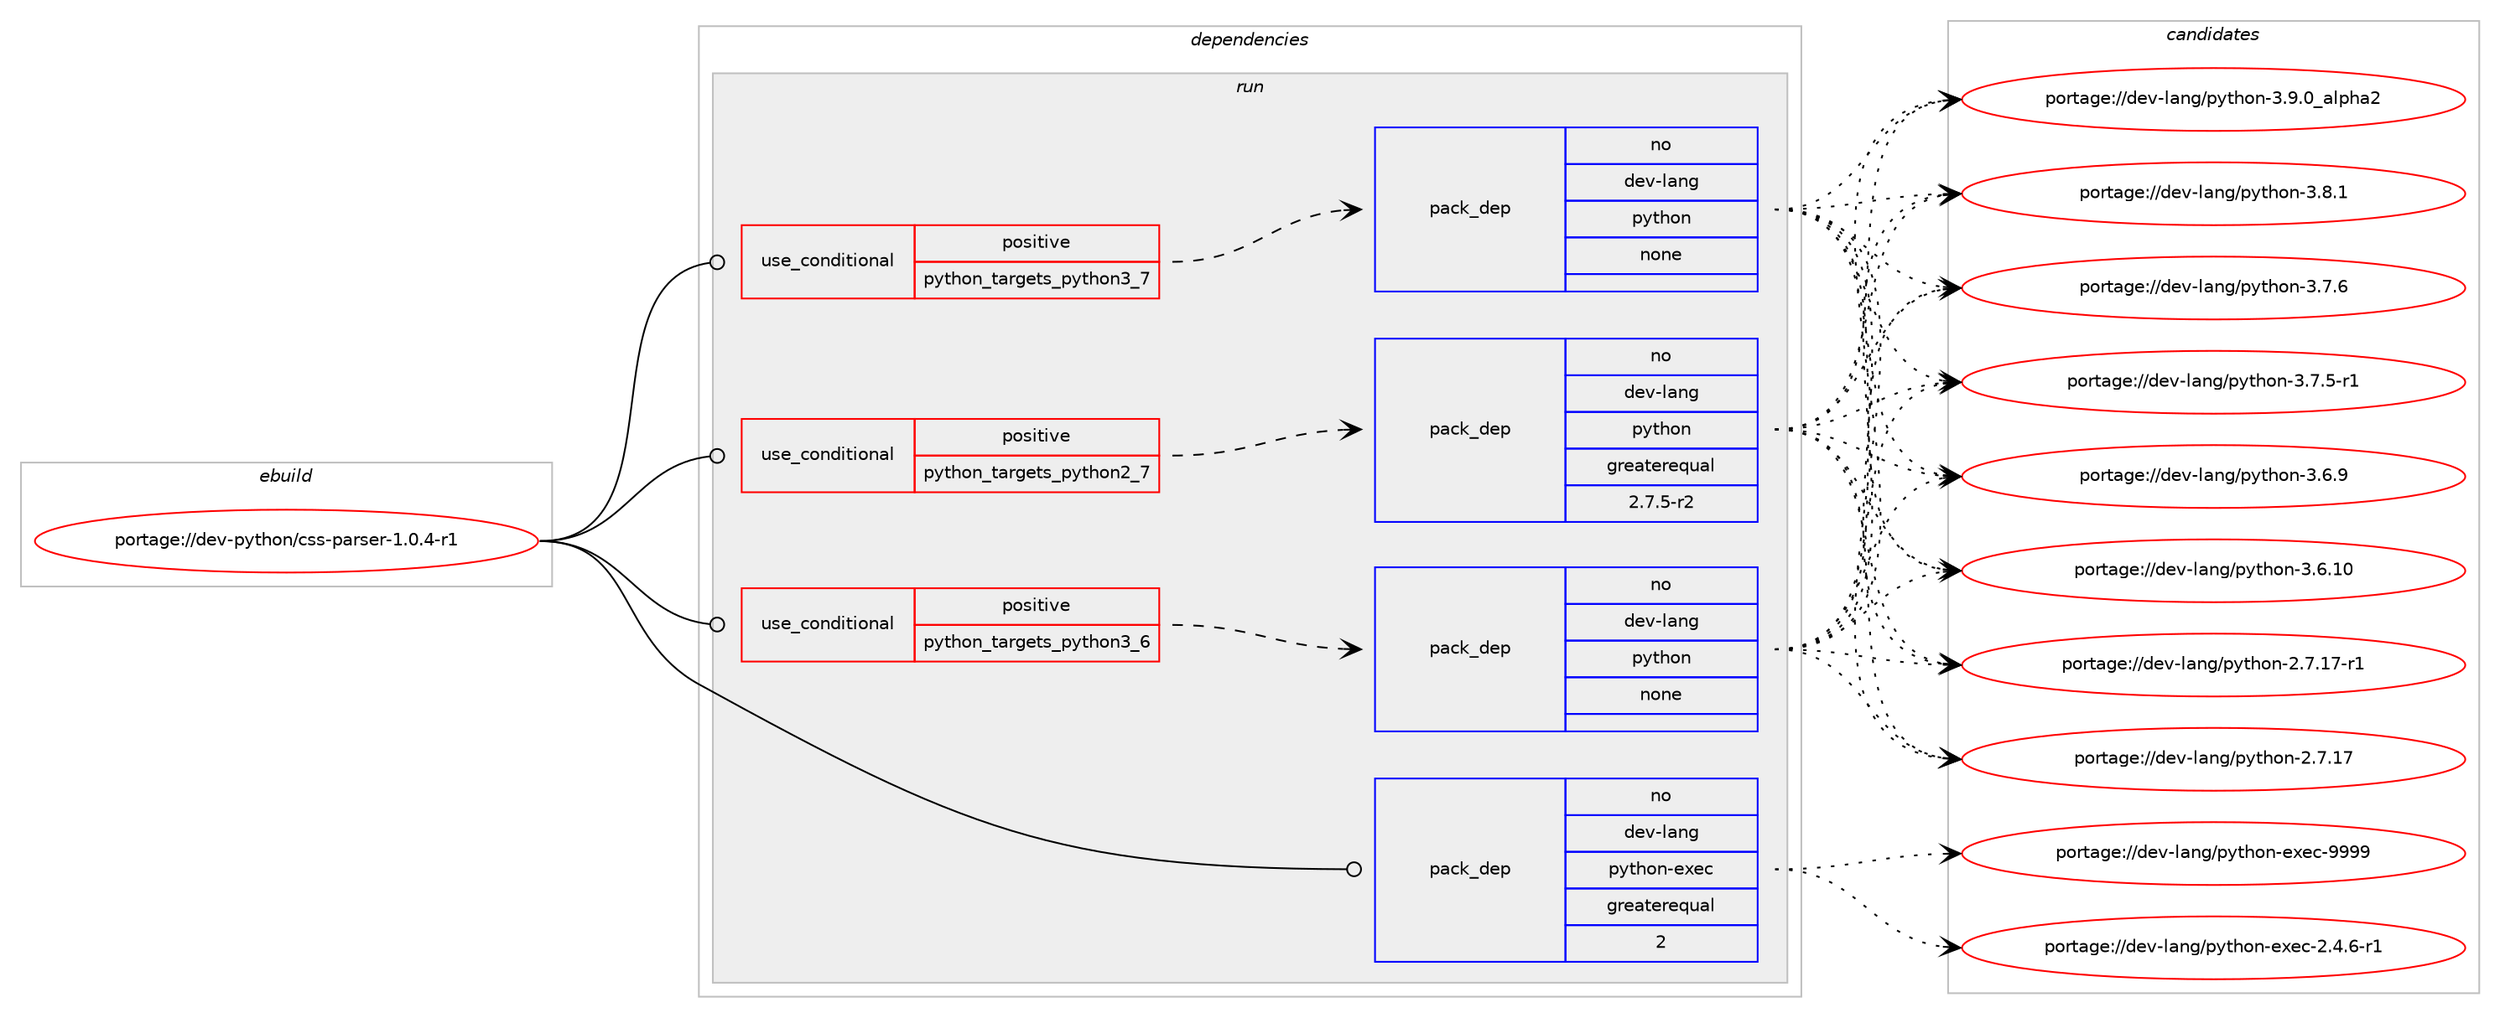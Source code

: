 digraph prolog {

# *************
# Graph options
# *************

newrank=true;
concentrate=true;
compound=true;
graph [rankdir=LR,fontname=Helvetica,fontsize=10,ranksep=1.5];#, ranksep=2.5, nodesep=0.2];
edge  [arrowhead=vee];
node  [fontname=Helvetica,fontsize=10];

# **********
# The ebuild
# **********

subgraph cluster_leftcol {
color=gray;
label=<<i>ebuild</i>>;
id [label="portage://dev-python/css-parser-1.0.4-r1", color=red, width=4, href="../dev-python/css-parser-1.0.4-r1.svg"];
}

# ****************
# The dependencies
# ****************

subgraph cluster_midcol {
color=gray;
label=<<i>dependencies</i>>;
subgraph cluster_compile {
fillcolor="#eeeeee";
style=filled;
label=<<i>compile</i>>;
}
subgraph cluster_compileandrun {
fillcolor="#eeeeee";
style=filled;
label=<<i>compile and run</i>>;
}
subgraph cluster_run {
fillcolor="#eeeeee";
style=filled;
label=<<i>run</i>>;
subgraph cond117251 {
dependency465564 [label=<<TABLE BORDER="0" CELLBORDER="1" CELLSPACING="0" CELLPADDING="4"><TR><TD ROWSPAN="3" CELLPADDING="10">use_conditional</TD></TR><TR><TD>positive</TD></TR><TR><TD>python_targets_python2_7</TD></TR></TABLE>>, shape=none, color=red];
subgraph pack343314 {
dependency465565 [label=<<TABLE BORDER="0" CELLBORDER="1" CELLSPACING="0" CELLPADDING="4" WIDTH="220"><TR><TD ROWSPAN="6" CELLPADDING="30">pack_dep</TD></TR><TR><TD WIDTH="110">no</TD></TR><TR><TD>dev-lang</TD></TR><TR><TD>python</TD></TR><TR><TD>greaterequal</TD></TR><TR><TD>2.7.5-r2</TD></TR></TABLE>>, shape=none, color=blue];
}
dependency465564:e -> dependency465565:w [weight=20,style="dashed",arrowhead="vee"];
}
id:e -> dependency465564:w [weight=20,style="solid",arrowhead="odot"];
subgraph cond117252 {
dependency465566 [label=<<TABLE BORDER="0" CELLBORDER="1" CELLSPACING="0" CELLPADDING="4"><TR><TD ROWSPAN="3" CELLPADDING="10">use_conditional</TD></TR><TR><TD>positive</TD></TR><TR><TD>python_targets_python3_6</TD></TR></TABLE>>, shape=none, color=red];
subgraph pack343315 {
dependency465567 [label=<<TABLE BORDER="0" CELLBORDER="1" CELLSPACING="0" CELLPADDING="4" WIDTH="220"><TR><TD ROWSPAN="6" CELLPADDING="30">pack_dep</TD></TR><TR><TD WIDTH="110">no</TD></TR><TR><TD>dev-lang</TD></TR><TR><TD>python</TD></TR><TR><TD>none</TD></TR><TR><TD></TD></TR></TABLE>>, shape=none, color=blue];
}
dependency465566:e -> dependency465567:w [weight=20,style="dashed",arrowhead="vee"];
}
id:e -> dependency465566:w [weight=20,style="solid",arrowhead="odot"];
subgraph cond117253 {
dependency465568 [label=<<TABLE BORDER="0" CELLBORDER="1" CELLSPACING="0" CELLPADDING="4"><TR><TD ROWSPAN="3" CELLPADDING="10">use_conditional</TD></TR><TR><TD>positive</TD></TR><TR><TD>python_targets_python3_7</TD></TR></TABLE>>, shape=none, color=red];
subgraph pack343316 {
dependency465569 [label=<<TABLE BORDER="0" CELLBORDER="1" CELLSPACING="0" CELLPADDING="4" WIDTH="220"><TR><TD ROWSPAN="6" CELLPADDING="30">pack_dep</TD></TR><TR><TD WIDTH="110">no</TD></TR><TR><TD>dev-lang</TD></TR><TR><TD>python</TD></TR><TR><TD>none</TD></TR><TR><TD></TD></TR></TABLE>>, shape=none, color=blue];
}
dependency465568:e -> dependency465569:w [weight=20,style="dashed",arrowhead="vee"];
}
id:e -> dependency465568:w [weight=20,style="solid",arrowhead="odot"];
subgraph pack343317 {
dependency465570 [label=<<TABLE BORDER="0" CELLBORDER="1" CELLSPACING="0" CELLPADDING="4" WIDTH="220"><TR><TD ROWSPAN="6" CELLPADDING="30">pack_dep</TD></TR><TR><TD WIDTH="110">no</TD></TR><TR><TD>dev-lang</TD></TR><TR><TD>python-exec</TD></TR><TR><TD>greaterequal</TD></TR><TR><TD>2</TD></TR></TABLE>>, shape=none, color=blue];
}
id:e -> dependency465570:w [weight=20,style="solid",arrowhead="odot"];
}
}

# **************
# The candidates
# **************

subgraph cluster_choices {
rank=same;
color=gray;
label=<<i>candidates</i>>;

subgraph choice343314 {
color=black;
nodesep=1;
choice10010111845108971101034711212111610411111045514657464895971081121049750 [label="portage://dev-lang/python-3.9.0_alpha2", color=red, width=4,href="../dev-lang/python-3.9.0_alpha2.svg"];
choice100101118451089711010347112121116104111110455146564649 [label="portage://dev-lang/python-3.8.1", color=red, width=4,href="../dev-lang/python-3.8.1.svg"];
choice100101118451089711010347112121116104111110455146554654 [label="portage://dev-lang/python-3.7.6", color=red, width=4,href="../dev-lang/python-3.7.6.svg"];
choice1001011184510897110103471121211161041111104551465546534511449 [label="portage://dev-lang/python-3.7.5-r1", color=red, width=4,href="../dev-lang/python-3.7.5-r1.svg"];
choice100101118451089711010347112121116104111110455146544657 [label="portage://dev-lang/python-3.6.9", color=red, width=4,href="../dev-lang/python-3.6.9.svg"];
choice10010111845108971101034711212111610411111045514654464948 [label="portage://dev-lang/python-3.6.10", color=red, width=4,href="../dev-lang/python-3.6.10.svg"];
choice100101118451089711010347112121116104111110455046554649554511449 [label="portage://dev-lang/python-2.7.17-r1", color=red, width=4,href="../dev-lang/python-2.7.17-r1.svg"];
choice10010111845108971101034711212111610411111045504655464955 [label="portage://dev-lang/python-2.7.17", color=red, width=4,href="../dev-lang/python-2.7.17.svg"];
dependency465565:e -> choice10010111845108971101034711212111610411111045514657464895971081121049750:w [style=dotted,weight="100"];
dependency465565:e -> choice100101118451089711010347112121116104111110455146564649:w [style=dotted,weight="100"];
dependency465565:e -> choice100101118451089711010347112121116104111110455146554654:w [style=dotted,weight="100"];
dependency465565:e -> choice1001011184510897110103471121211161041111104551465546534511449:w [style=dotted,weight="100"];
dependency465565:e -> choice100101118451089711010347112121116104111110455146544657:w [style=dotted,weight="100"];
dependency465565:e -> choice10010111845108971101034711212111610411111045514654464948:w [style=dotted,weight="100"];
dependency465565:e -> choice100101118451089711010347112121116104111110455046554649554511449:w [style=dotted,weight="100"];
dependency465565:e -> choice10010111845108971101034711212111610411111045504655464955:w [style=dotted,weight="100"];
}
subgraph choice343315 {
color=black;
nodesep=1;
choice10010111845108971101034711212111610411111045514657464895971081121049750 [label="portage://dev-lang/python-3.9.0_alpha2", color=red, width=4,href="../dev-lang/python-3.9.0_alpha2.svg"];
choice100101118451089711010347112121116104111110455146564649 [label="portage://dev-lang/python-3.8.1", color=red, width=4,href="../dev-lang/python-3.8.1.svg"];
choice100101118451089711010347112121116104111110455146554654 [label="portage://dev-lang/python-3.7.6", color=red, width=4,href="../dev-lang/python-3.7.6.svg"];
choice1001011184510897110103471121211161041111104551465546534511449 [label="portage://dev-lang/python-3.7.5-r1", color=red, width=4,href="../dev-lang/python-3.7.5-r1.svg"];
choice100101118451089711010347112121116104111110455146544657 [label="portage://dev-lang/python-3.6.9", color=red, width=4,href="../dev-lang/python-3.6.9.svg"];
choice10010111845108971101034711212111610411111045514654464948 [label="portage://dev-lang/python-3.6.10", color=red, width=4,href="../dev-lang/python-3.6.10.svg"];
choice100101118451089711010347112121116104111110455046554649554511449 [label="portage://dev-lang/python-2.7.17-r1", color=red, width=4,href="../dev-lang/python-2.7.17-r1.svg"];
choice10010111845108971101034711212111610411111045504655464955 [label="portage://dev-lang/python-2.7.17", color=red, width=4,href="../dev-lang/python-2.7.17.svg"];
dependency465567:e -> choice10010111845108971101034711212111610411111045514657464895971081121049750:w [style=dotted,weight="100"];
dependency465567:e -> choice100101118451089711010347112121116104111110455146564649:w [style=dotted,weight="100"];
dependency465567:e -> choice100101118451089711010347112121116104111110455146554654:w [style=dotted,weight="100"];
dependency465567:e -> choice1001011184510897110103471121211161041111104551465546534511449:w [style=dotted,weight="100"];
dependency465567:e -> choice100101118451089711010347112121116104111110455146544657:w [style=dotted,weight="100"];
dependency465567:e -> choice10010111845108971101034711212111610411111045514654464948:w [style=dotted,weight="100"];
dependency465567:e -> choice100101118451089711010347112121116104111110455046554649554511449:w [style=dotted,weight="100"];
dependency465567:e -> choice10010111845108971101034711212111610411111045504655464955:w [style=dotted,weight="100"];
}
subgraph choice343316 {
color=black;
nodesep=1;
choice10010111845108971101034711212111610411111045514657464895971081121049750 [label="portage://dev-lang/python-3.9.0_alpha2", color=red, width=4,href="../dev-lang/python-3.9.0_alpha2.svg"];
choice100101118451089711010347112121116104111110455146564649 [label="portage://dev-lang/python-3.8.1", color=red, width=4,href="../dev-lang/python-3.8.1.svg"];
choice100101118451089711010347112121116104111110455146554654 [label="portage://dev-lang/python-3.7.6", color=red, width=4,href="../dev-lang/python-3.7.6.svg"];
choice1001011184510897110103471121211161041111104551465546534511449 [label="portage://dev-lang/python-3.7.5-r1", color=red, width=4,href="../dev-lang/python-3.7.5-r1.svg"];
choice100101118451089711010347112121116104111110455146544657 [label="portage://dev-lang/python-3.6.9", color=red, width=4,href="../dev-lang/python-3.6.9.svg"];
choice10010111845108971101034711212111610411111045514654464948 [label="portage://dev-lang/python-3.6.10", color=red, width=4,href="../dev-lang/python-3.6.10.svg"];
choice100101118451089711010347112121116104111110455046554649554511449 [label="portage://dev-lang/python-2.7.17-r1", color=red, width=4,href="../dev-lang/python-2.7.17-r1.svg"];
choice10010111845108971101034711212111610411111045504655464955 [label="portage://dev-lang/python-2.7.17", color=red, width=4,href="../dev-lang/python-2.7.17.svg"];
dependency465569:e -> choice10010111845108971101034711212111610411111045514657464895971081121049750:w [style=dotted,weight="100"];
dependency465569:e -> choice100101118451089711010347112121116104111110455146564649:w [style=dotted,weight="100"];
dependency465569:e -> choice100101118451089711010347112121116104111110455146554654:w [style=dotted,weight="100"];
dependency465569:e -> choice1001011184510897110103471121211161041111104551465546534511449:w [style=dotted,weight="100"];
dependency465569:e -> choice100101118451089711010347112121116104111110455146544657:w [style=dotted,weight="100"];
dependency465569:e -> choice10010111845108971101034711212111610411111045514654464948:w [style=dotted,weight="100"];
dependency465569:e -> choice100101118451089711010347112121116104111110455046554649554511449:w [style=dotted,weight="100"];
dependency465569:e -> choice10010111845108971101034711212111610411111045504655464955:w [style=dotted,weight="100"];
}
subgraph choice343317 {
color=black;
nodesep=1;
choice10010111845108971101034711212111610411111045101120101994557575757 [label="portage://dev-lang/python-exec-9999", color=red, width=4,href="../dev-lang/python-exec-9999.svg"];
choice10010111845108971101034711212111610411111045101120101994550465246544511449 [label="portage://dev-lang/python-exec-2.4.6-r1", color=red, width=4,href="../dev-lang/python-exec-2.4.6-r1.svg"];
dependency465570:e -> choice10010111845108971101034711212111610411111045101120101994557575757:w [style=dotted,weight="100"];
dependency465570:e -> choice10010111845108971101034711212111610411111045101120101994550465246544511449:w [style=dotted,weight="100"];
}
}

}
